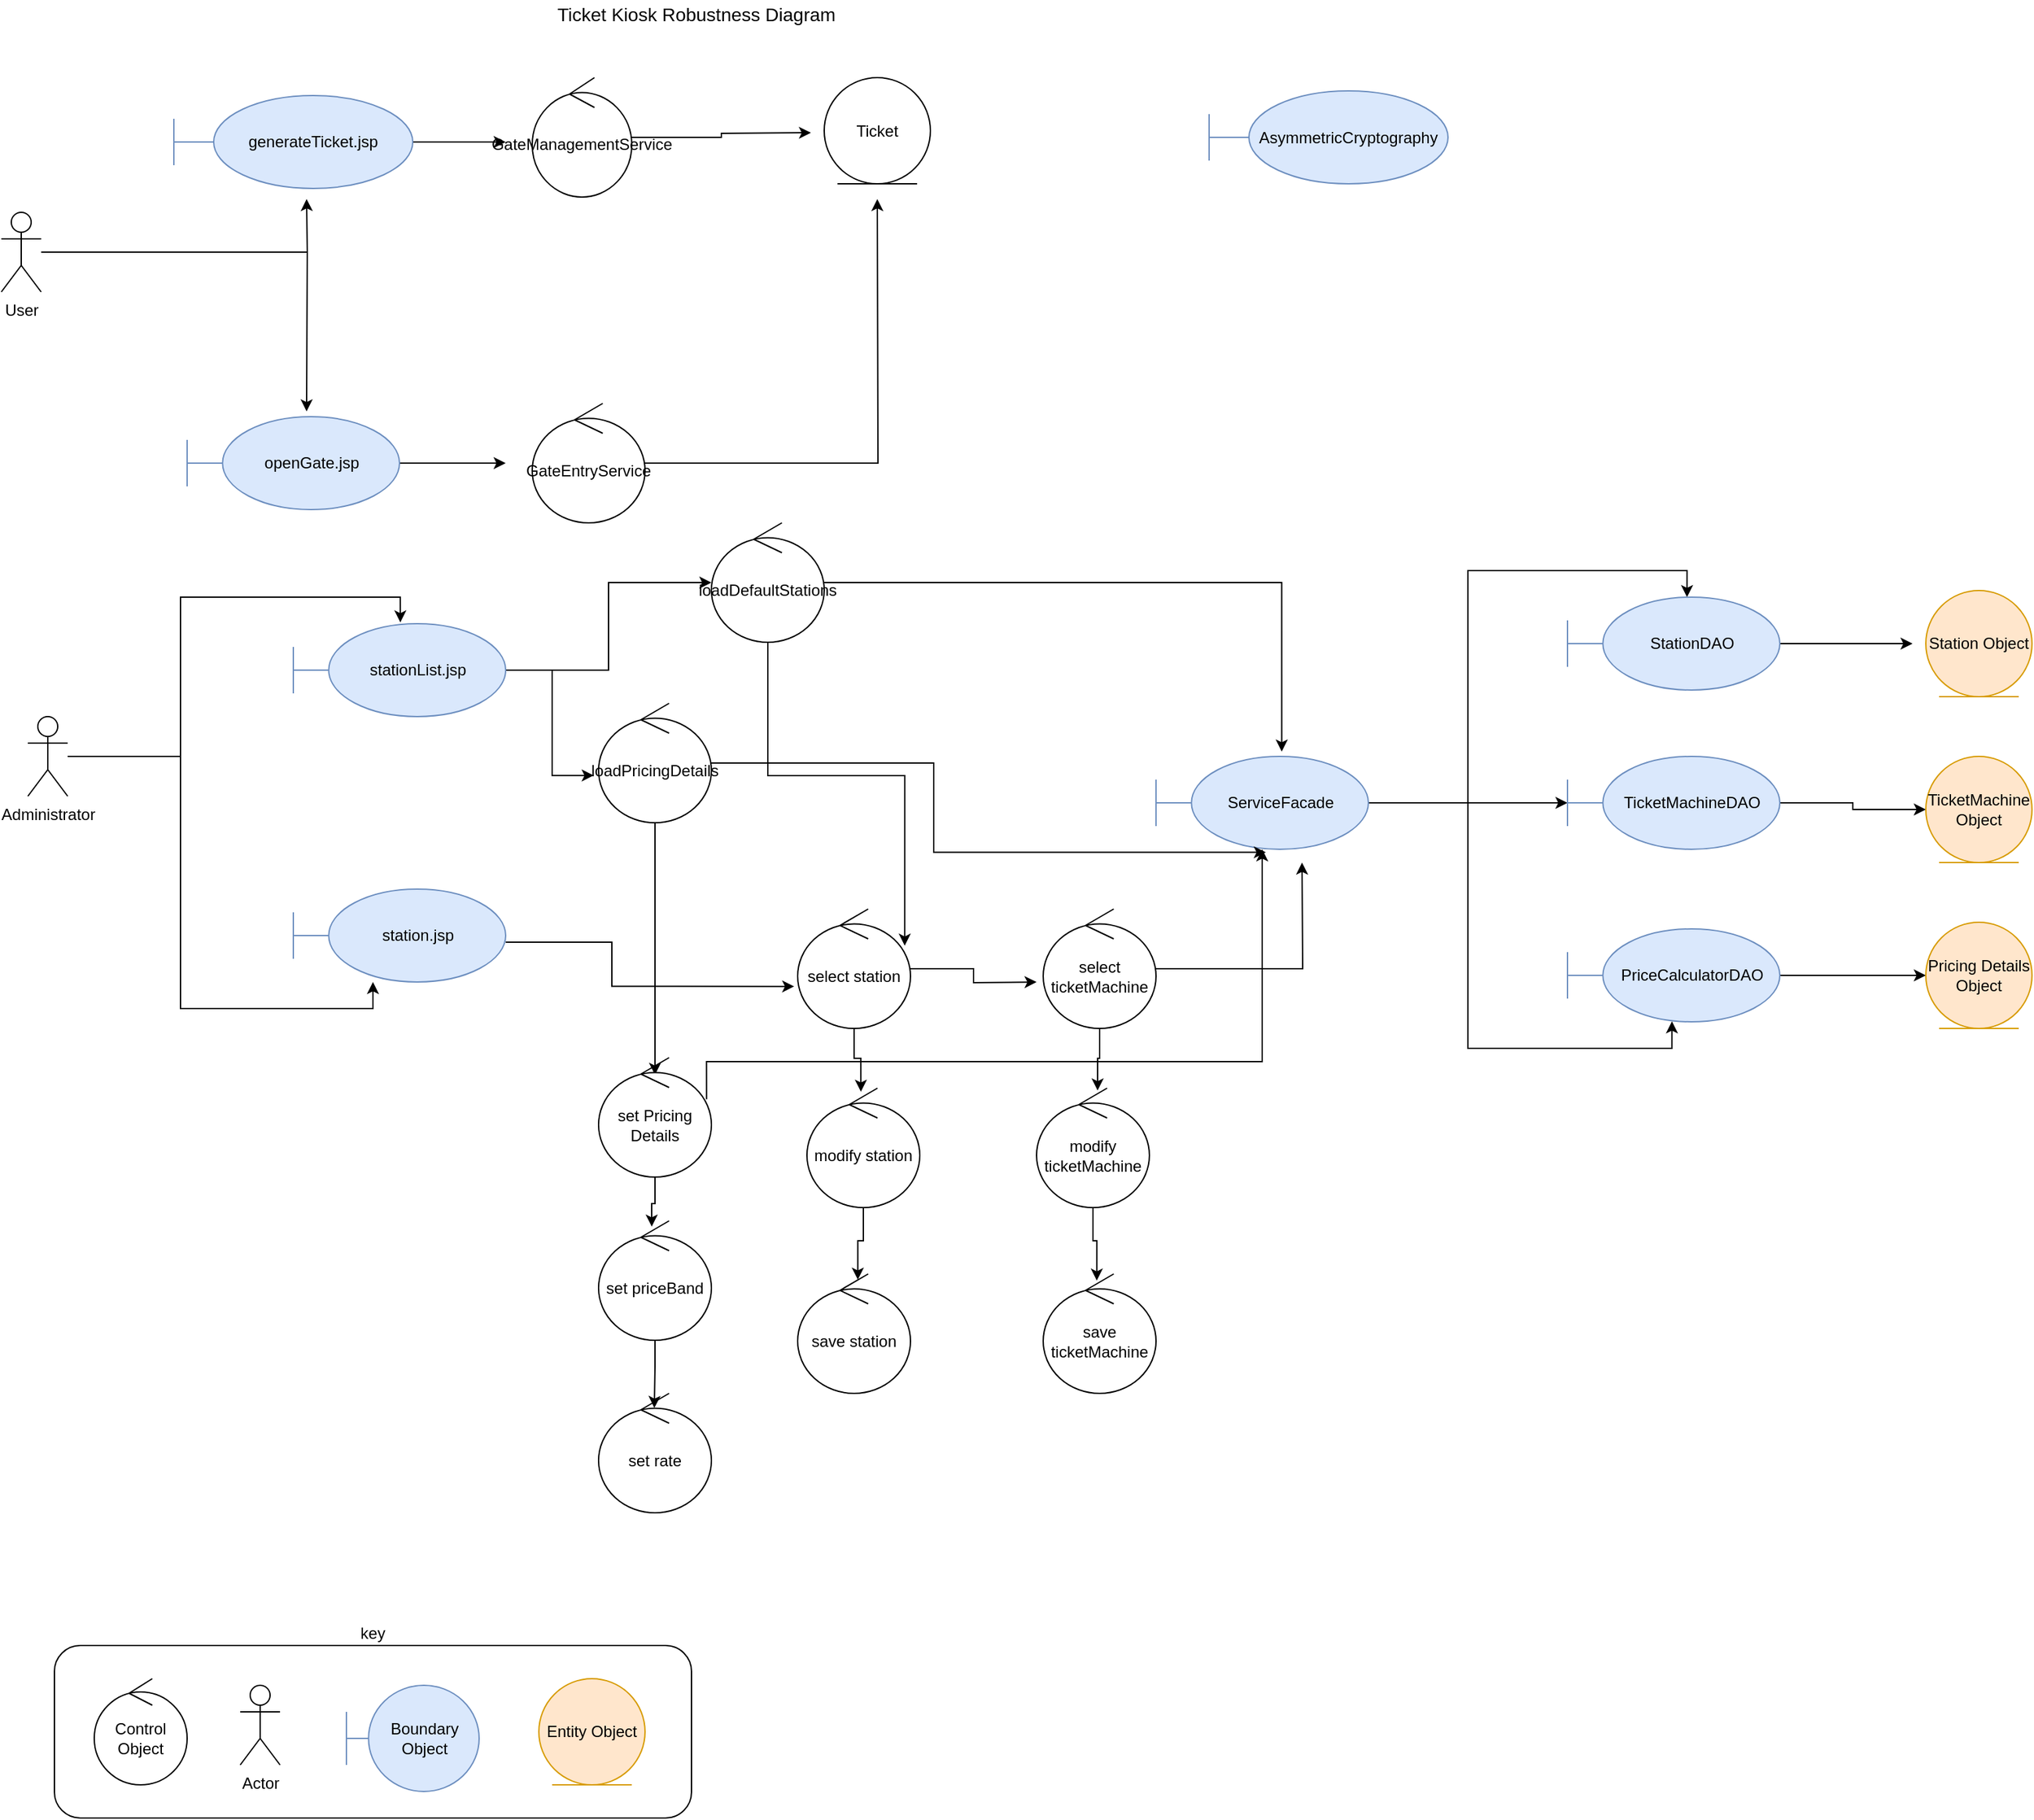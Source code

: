 <mxfile version="14.9.6" type="device"><diagram id="04a45fe4-77d9-99a5-3fdb-36b63ed5cee6" name="Page-1"><mxGraphModel dx="768" dy="482" grid="1" gridSize="10" guides="1" tooltips="1" connect="1" arrows="1" fold="1" page="1" pageScale="1" pageWidth="2336" pageHeight="1654" background="#ffffff" math="0" shadow="0"><root><mxCell id="0"/><mxCell id="1" parent="0"/><mxCell id="15" value="key" style="rounded=1;whiteSpace=wrap;html=1;labelPosition=center;verticalLabelPosition=top;align=center;verticalAlign=bottom;" parent="1" vertex="1"><mxGeometry x="70" y="1270" width="480" height="130" as="geometry"/></mxCell><mxCell id="11" value="Control Object" style="ellipse;shape=umlControl;whiteSpace=wrap;html=1;" parent="1" vertex="1"><mxGeometry x="100" y="1295" width="70" height="80" as="geometry"/></mxCell><mxCell id="12" value="Actor" style="shape=umlActor;verticalLabelPosition=bottom;labelBackgroundColor=#ffffff;verticalAlign=top;html=1;" parent="1" vertex="1"><mxGeometry x="210" y="1300" width="30" height="60" as="geometry"/></mxCell><mxCell id="13" value="Boundary Object" style="shape=umlBoundary;whiteSpace=wrap;html=1;fillColor=#dae8fc;strokeColor=#6c8ebf;" parent="1" vertex="1"><mxGeometry x="290" y="1300" width="100" height="80" as="geometry"/></mxCell><mxCell id="14" value="Entity Object" style="ellipse;shape=umlEntity;whiteSpace=wrap;html=1;fillColor=#ffe6cc;strokeColor=#d79b00;" parent="1" vertex="1"><mxGeometry x="435" y="1295" width="80" height="80" as="geometry"/></mxCell><mxCell id="161" value="Ticket Kiosk Robustness Diagram" style="text;html=1;resizable=0;points=[];autosize=1;align=left;verticalAlign=top;spacingTop=-4;fontSize=14;" parent="1" vertex="1"><mxGeometry x="447" y="30" width="190" height="20" as="geometry"/></mxCell><mxCell id="4x723U9xZw3mfcuhFfPB-161" style="edgeStyle=orthogonalEdgeStyle;rounded=0;orthogonalLoop=1;jettySize=auto;html=1;" parent="1" source="3gwoYLyfr72Q69Z7RmqG-161" edge="1"><mxGeometry relative="1" as="geometry"><mxPoint x="260" y="180" as="targetPoint"/></mxGeometry></mxCell><mxCell id="4x723U9xZw3mfcuhFfPB-162" style="edgeStyle=orthogonalEdgeStyle;rounded=0;orthogonalLoop=1;jettySize=auto;html=1;" parent="1" source="3gwoYLyfr72Q69Z7RmqG-161" edge="1"><mxGeometry relative="1" as="geometry"><mxPoint x="260" y="340" as="targetPoint"/></mxGeometry></mxCell><mxCell id="3gwoYLyfr72Q69Z7RmqG-161" value="User" style="shape=umlActor;verticalLabelPosition=bottom;labelBackgroundColor=#ffffff;verticalAlign=top;html=1;" parent="1" vertex="1"><mxGeometry x="30" y="190" width="30" height="60" as="geometry"/></mxCell><mxCell id="4x723U9xZw3mfcuhFfPB-173" style="edgeStyle=orthogonalEdgeStyle;rounded=0;orthogonalLoop=1;jettySize=auto;html=1;" parent="1" source="3gwoYLyfr72Q69Z7RmqG-173" edge="1"><mxGeometry relative="1" as="geometry"><mxPoint x="410" y="379" as="targetPoint"/></mxGeometry></mxCell><mxCell id="3gwoYLyfr72Q69Z7RmqG-173" value="openGate.jsp" style="shape=umlBoundary;whiteSpace=wrap;html=1;fillColor=#dae8fc;strokeColor=#6c8ebf;" parent="1" vertex="1"><mxGeometry x="170" y="344" width="160" height="70" as="geometry"/></mxCell><mxCell id="3gwoYLyfr72Q69Z7RmqG-177" value="AsymmetricCryptography" style="shape=umlBoundary;whiteSpace=wrap;html=1;fillColor=#dae8fc;strokeColor=#6c8ebf;" parent="1" vertex="1"><mxGeometry x="940" y="98.5" width="180" height="70" as="geometry"/></mxCell><mxCell id="4x723U9xZw3mfcuhFfPB-171" style="edgeStyle=orthogonalEdgeStyle;rounded=0;orthogonalLoop=1;jettySize=auto;html=1;" parent="1" source="3gwoYLyfr72Q69Z7RmqG-180" edge="1"><mxGeometry relative="1" as="geometry"><mxPoint x="410" y="137" as="targetPoint"/></mxGeometry></mxCell><mxCell id="3gwoYLyfr72Q69Z7RmqG-180" value="generateTicket.jsp" style="shape=umlBoundary;whiteSpace=wrap;html=1;fillColor=#dae8fc;strokeColor=#6c8ebf;" parent="1" vertex="1"><mxGeometry x="160" y="102" width="180" height="70" as="geometry"/></mxCell><mxCell id="4x723U9xZw3mfcuhFfPB-172" style="edgeStyle=orthogonalEdgeStyle;rounded=0;orthogonalLoop=1;jettySize=auto;html=1;" parent="1" source="4x723U9xZw3mfcuhFfPB-163" edge="1"><mxGeometry relative="1" as="geometry"><mxPoint x="640" y="130" as="targetPoint"/></mxGeometry></mxCell><mxCell id="4x723U9xZw3mfcuhFfPB-163" value="GateManagementService" style="ellipse;shape=umlControl;whiteSpace=wrap;html=1;" parent="1" vertex="1"><mxGeometry x="430" y="88.5" width="75" height="90" as="geometry"/></mxCell><mxCell id="4x723U9xZw3mfcuhFfPB-164" value="Ticket" style="ellipse;shape=umlEntity;whiteSpace=wrap;html=1;" parent="1" vertex="1"><mxGeometry x="650" y="88.5" width="80" height="80" as="geometry"/></mxCell><mxCell id="4x723U9xZw3mfcuhFfPB-174" style="edgeStyle=orthogonalEdgeStyle;rounded=0;orthogonalLoop=1;jettySize=auto;html=1;" parent="1" source="4x723U9xZw3mfcuhFfPB-165" edge="1"><mxGeometry relative="1" as="geometry"><mxPoint x="690" y="180" as="targetPoint"/></mxGeometry></mxCell><mxCell id="4x723U9xZw3mfcuhFfPB-165" value="GateEntryService" style="ellipse;shape=umlControl;whiteSpace=wrap;html=1;" parent="1" vertex="1"><mxGeometry x="430" y="334" width="85" height="90" as="geometry"/></mxCell><mxCell id="dhty1Za8ARgpHukkZOpN-183" style="edgeStyle=orthogonalEdgeStyle;rounded=0;orthogonalLoop=1;jettySize=auto;html=1;entryX=0.504;entryY=-0.014;entryDx=0;entryDy=0;entryPerimeter=0;" edge="1" parent="1" source="dhty1Za8ARgpHukkZOpN-162" target="dhty1Za8ARgpHukkZOpN-167"><mxGeometry relative="1" as="geometry"/></mxCell><mxCell id="dhty1Za8ARgpHukkZOpN-184" style="edgeStyle=orthogonalEdgeStyle;rounded=0;orthogonalLoop=1;jettySize=auto;html=1;entryX=0.375;entryY=1;entryDx=0;entryDy=0;entryPerimeter=0;" edge="1" parent="1" source="dhty1Za8ARgpHukkZOpN-162" target="dhty1Za8ARgpHukkZOpN-168"><mxGeometry relative="1" as="geometry"/></mxCell><mxCell id="dhty1Za8ARgpHukkZOpN-162" value="Administrator" style="shape=umlActor;verticalLabelPosition=bottom;labelBackgroundColor=#ffffff;verticalAlign=top;html=1;" vertex="1" parent="1"><mxGeometry x="50" y="570" width="30" height="60" as="geometry"/></mxCell><mxCell id="dhty1Za8ARgpHukkZOpN-186" style="edgeStyle=orthogonalEdgeStyle;rounded=0;orthogonalLoop=1;jettySize=auto;html=1;" edge="1" parent="1" source="dhty1Za8ARgpHukkZOpN-167" target="dhty1Za8ARgpHukkZOpN-185"><mxGeometry relative="1" as="geometry"/></mxCell><mxCell id="dhty1Za8ARgpHukkZOpN-189" style="edgeStyle=orthogonalEdgeStyle;rounded=0;orthogonalLoop=1;jettySize=auto;html=1;entryX=-0.043;entryY=0.604;entryDx=0;entryDy=0;entryPerimeter=0;" edge="1" parent="1" source="dhty1Za8ARgpHukkZOpN-167" target="dhty1Za8ARgpHukkZOpN-188"><mxGeometry relative="1" as="geometry"/></mxCell><mxCell id="dhty1Za8ARgpHukkZOpN-167" value="stationList.jsp" style="shape=umlBoundary;whiteSpace=wrap;html=1;fillColor=#dae8fc;strokeColor=#6c8ebf;" vertex="1" parent="1"><mxGeometry x="250" y="500" width="160" height="70" as="geometry"/></mxCell><mxCell id="dhty1Za8ARgpHukkZOpN-193" style="edgeStyle=orthogonalEdgeStyle;rounded=0;orthogonalLoop=1;jettySize=auto;html=1;entryX=-0.031;entryY=0.648;entryDx=0;entryDy=0;entryPerimeter=0;" edge="1" parent="1" source="dhty1Za8ARgpHukkZOpN-168" target="dhty1Za8ARgpHukkZOpN-191"><mxGeometry relative="1" as="geometry"><Array as="points"><mxPoint x="490" y="740"/><mxPoint x="490" y="773"/></Array></mxGeometry></mxCell><mxCell id="dhty1Za8ARgpHukkZOpN-168" value="station.jsp" style="shape=umlBoundary;whiteSpace=wrap;html=1;fillColor=#dae8fc;strokeColor=#6c8ebf;" vertex="1" parent="1"><mxGeometry x="250" y="700" width="160" height="70" as="geometry"/></mxCell><mxCell id="dhty1Za8ARgpHukkZOpN-180" style="edgeStyle=orthogonalEdgeStyle;rounded=0;orthogonalLoop=1;jettySize=auto;html=1;entryX=0.563;entryY=0;entryDx=0;entryDy=0;entryPerimeter=0;" edge="1" parent="1" source="dhty1Za8ARgpHukkZOpN-169" target="dhty1Za8ARgpHukkZOpN-170"><mxGeometry relative="1" as="geometry"/></mxCell><mxCell id="dhty1Za8ARgpHukkZOpN-181" style="edgeStyle=orthogonalEdgeStyle;rounded=0;orthogonalLoop=1;jettySize=auto;html=1;" edge="1" parent="1" source="dhty1Za8ARgpHukkZOpN-169" target="dhty1Za8ARgpHukkZOpN-171"><mxGeometry relative="1" as="geometry"/></mxCell><mxCell id="dhty1Za8ARgpHukkZOpN-182" style="edgeStyle=orthogonalEdgeStyle;rounded=0;orthogonalLoop=1;jettySize=auto;html=1;entryX=0.492;entryY=0.995;entryDx=0;entryDy=0;entryPerimeter=0;" edge="1" parent="1" source="dhty1Za8ARgpHukkZOpN-169" target="dhty1Za8ARgpHukkZOpN-172"><mxGeometry relative="1" as="geometry"/></mxCell><mxCell id="dhty1Za8ARgpHukkZOpN-169" value="ServiceFacade" style="shape=umlBoundary;whiteSpace=wrap;html=1;fillColor=#dae8fc;strokeColor=#6c8ebf;" vertex="1" parent="1"><mxGeometry x="900" y="600" width="160" height="70" as="geometry"/></mxCell><mxCell id="dhty1Za8ARgpHukkZOpN-174" style="edgeStyle=orthogonalEdgeStyle;rounded=0;orthogonalLoop=1;jettySize=auto;html=1;" edge="1" parent="1" source="dhty1Za8ARgpHukkZOpN-170"><mxGeometry relative="1" as="geometry"><mxPoint x="1470" y="515" as="targetPoint"/></mxGeometry></mxCell><mxCell id="dhty1Za8ARgpHukkZOpN-170" value="StationDAO" style="shape=umlBoundary;whiteSpace=wrap;html=1;fillColor=#dae8fc;strokeColor=#6c8ebf;" vertex="1" parent="1"><mxGeometry x="1210" y="480" width="160" height="70" as="geometry"/></mxCell><mxCell id="dhty1Za8ARgpHukkZOpN-177" style="edgeStyle=orthogonalEdgeStyle;rounded=0;orthogonalLoop=1;jettySize=auto;html=1;entryX=0;entryY=0.5;entryDx=0;entryDy=0;" edge="1" parent="1" source="dhty1Za8ARgpHukkZOpN-171" target="dhty1Za8ARgpHukkZOpN-175"><mxGeometry relative="1" as="geometry"/></mxCell><mxCell id="dhty1Za8ARgpHukkZOpN-171" value="TicketMachineDAO" style="shape=umlBoundary;whiteSpace=wrap;html=1;fillColor=#dae8fc;strokeColor=#6c8ebf;" vertex="1" parent="1"><mxGeometry x="1210" y="600" width="160" height="70" as="geometry"/></mxCell><mxCell id="dhty1Za8ARgpHukkZOpN-178" style="edgeStyle=orthogonalEdgeStyle;rounded=0;orthogonalLoop=1;jettySize=auto;html=1;entryX=0;entryY=0.5;entryDx=0;entryDy=0;" edge="1" parent="1" source="dhty1Za8ARgpHukkZOpN-172" target="dhty1Za8ARgpHukkZOpN-176"><mxGeometry relative="1" as="geometry"/></mxCell><mxCell id="dhty1Za8ARgpHukkZOpN-172" value="PriceCalculatorDAO" style="shape=umlBoundary;whiteSpace=wrap;html=1;fillColor=#dae8fc;strokeColor=#6c8ebf;" vertex="1" parent="1"><mxGeometry x="1210" y="730" width="160" height="70" as="geometry"/></mxCell><mxCell id="dhty1Za8ARgpHukkZOpN-173" value="Station Object" style="ellipse;shape=umlEntity;whiteSpace=wrap;html=1;fillColor=#ffe6cc;strokeColor=#d79b00;" vertex="1" parent="1"><mxGeometry x="1480" y="475" width="80" height="80" as="geometry"/></mxCell><mxCell id="dhty1Za8ARgpHukkZOpN-175" value="TicketMachine Object" style="ellipse;shape=umlEntity;whiteSpace=wrap;html=1;fillColor=#ffe6cc;strokeColor=#d79b00;" vertex="1" parent="1"><mxGeometry x="1480" y="600" width="80" height="80" as="geometry"/></mxCell><mxCell id="dhty1Za8ARgpHukkZOpN-176" value="Pricing Details Object" style="ellipse;shape=umlEntity;whiteSpace=wrap;html=1;fillColor=#ffe6cc;strokeColor=#d79b00;" vertex="1" parent="1"><mxGeometry x="1480" y="725" width="80" height="80" as="geometry"/></mxCell><mxCell id="dhty1Za8ARgpHukkZOpN-187" style="edgeStyle=orthogonalEdgeStyle;rounded=0;orthogonalLoop=1;jettySize=auto;html=1;entryX=0.592;entryY=-0.052;entryDx=0;entryDy=0;entryPerimeter=0;" edge="1" parent="1" source="dhty1Za8ARgpHukkZOpN-185" target="dhty1Za8ARgpHukkZOpN-169"><mxGeometry relative="1" as="geometry"/></mxCell><mxCell id="dhty1Za8ARgpHukkZOpN-199" style="edgeStyle=orthogonalEdgeStyle;rounded=0;orthogonalLoop=1;jettySize=auto;html=1;entryX=0.949;entryY=0.307;entryDx=0;entryDy=0;entryPerimeter=0;" edge="1" parent="1" source="dhty1Za8ARgpHukkZOpN-185" target="dhty1Za8ARgpHukkZOpN-191"><mxGeometry relative="1" as="geometry"/></mxCell><mxCell id="dhty1Za8ARgpHukkZOpN-185" value="loadDefaultStations" style="ellipse;shape=umlControl;whiteSpace=wrap;html=1;" vertex="1" parent="1"><mxGeometry x="565" y="424" width="85" height="90" as="geometry"/></mxCell><mxCell id="dhty1Za8ARgpHukkZOpN-190" style="edgeStyle=orthogonalEdgeStyle;rounded=0;orthogonalLoop=1;jettySize=auto;html=1;entryX=0.517;entryY=1.033;entryDx=0;entryDy=0;entryPerimeter=0;" edge="1" parent="1" source="dhty1Za8ARgpHukkZOpN-188" target="dhty1Za8ARgpHukkZOpN-169"><mxGeometry relative="1" as="geometry"/></mxCell><mxCell id="dhty1Za8ARgpHukkZOpN-206" style="edgeStyle=orthogonalEdgeStyle;rounded=0;orthogonalLoop=1;jettySize=auto;html=1;" edge="1" parent="1" source="dhty1Za8ARgpHukkZOpN-188"><mxGeometry relative="1" as="geometry"><mxPoint x="522.5" y="840" as="targetPoint"/></mxGeometry></mxCell><mxCell id="dhty1Za8ARgpHukkZOpN-188" value="loadPricingDetails" style="ellipse;shape=umlControl;whiteSpace=wrap;html=1;" vertex="1" parent="1"><mxGeometry x="480" y="560" width="85" height="90" as="geometry"/></mxCell><mxCell id="dhty1Za8ARgpHukkZOpN-196" style="edgeStyle=orthogonalEdgeStyle;rounded=0;orthogonalLoop=1;jettySize=auto;html=1;entryX=0.478;entryY=0.03;entryDx=0;entryDy=0;entryPerimeter=0;" edge="1" parent="1" source="dhty1Za8ARgpHukkZOpN-191" target="dhty1Za8ARgpHukkZOpN-192"><mxGeometry relative="1" as="geometry"/></mxCell><mxCell id="dhty1Za8ARgpHukkZOpN-200" style="edgeStyle=orthogonalEdgeStyle;rounded=0;orthogonalLoop=1;jettySize=auto;html=1;" edge="1" parent="1" source="dhty1Za8ARgpHukkZOpN-191"><mxGeometry relative="1" as="geometry"><mxPoint x="810" y="770" as="targetPoint"/></mxGeometry></mxCell><mxCell id="dhty1Za8ARgpHukkZOpN-191" value="select station" style="ellipse;shape=umlControl;whiteSpace=wrap;html=1;" vertex="1" parent="1"><mxGeometry x="630" y="715" width="85" height="90" as="geometry"/></mxCell><mxCell id="dhty1Za8ARgpHukkZOpN-197" style="edgeStyle=orthogonalEdgeStyle;rounded=0;orthogonalLoop=1;jettySize=auto;html=1;entryX=0.533;entryY=0.048;entryDx=0;entryDy=0;entryPerimeter=0;" edge="1" parent="1" source="dhty1Za8ARgpHukkZOpN-192" target="dhty1Za8ARgpHukkZOpN-195"><mxGeometry relative="1" as="geometry"/></mxCell><mxCell id="dhty1Za8ARgpHukkZOpN-192" value="modify station" style="ellipse;shape=umlControl;whiteSpace=wrap;html=1;" vertex="1" parent="1"><mxGeometry x="637" y="850" width="85" height="90" as="geometry"/></mxCell><mxCell id="dhty1Za8ARgpHukkZOpN-195" value="save station" style="ellipse;shape=umlControl;whiteSpace=wrap;html=1;" vertex="1" parent="1"><mxGeometry x="630" y="990" width="85" height="90" as="geometry"/></mxCell><mxCell id="dhty1Za8ARgpHukkZOpN-201" style="edgeStyle=orthogonalEdgeStyle;rounded=0;orthogonalLoop=1;jettySize=auto;html=1;" edge="1" parent="1" source="dhty1Za8ARgpHukkZOpN-198"><mxGeometry relative="1" as="geometry"><mxPoint x="1010" y="680" as="targetPoint"/></mxGeometry></mxCell><mxCell id="dhty1Za8ARgpHukkZOpN-204" style="edgeStyle=orthogonalEdgeStyle;rounded=0;orthogonalLoop=1;jettySize=auto;html=1;entryX=0.541;entryY=0.019;entryDx=0;entryDy=0;entryPerimeter=0;" edge="1" parent="1" source="dhty1Za8ARgpHukkZOpN-198" target="dhty1Za8ARgpHukkZOpN-202"><mxGeometry relative="1" as="geometry"/></mxCell><mxCell id="dhty1Za8ARgpHukkZOpN-198" value="select ticketMachine" style="ellipse;shape=umlControl;whiteSpace=wrap;html=1;" vertex="1" parent="1"><mxGeometry x="815" y="715" width="85" height="90" as="geometry"/></mxCell><mxCell id="dhty1Za8ARgpHukkZOpN-205" style="edgeStyle=orthogonalEdgeStyle;rounded=0;orthogonalLoop=1;jettySize=auto;html=1;entryX=0.475;entryY=0.056;entryDx=0;entryDy=0;entryPerimeter=0;" edge="1" parent="1" source="dhty1Za8ARgpHukkZOpN-202" target="dhty1Za8ARgpHukkZOpN-203"><mxGeometry relative="1" as="geometry"/></mxCell><mxCell id="dhty1Za8ARgpHukkZOpN-202" value="modify ticketMachine" style="ellipse;shape=umlControl;whiteSpace=wrap;html=1;" vertex="1" parent="1"><mxGeometry x="810" y="850" width="85" height="90" as="geometry"/></mxCell><mxCell id="dhty1Za8ARgpHukkZOpN-203" value="save ticketMachine" style="ellipse;shape=umlControl;whiteSpace=wrap;html=1;" vertex="1" parent="1"><mxGeometry x="815" y="990" width="85" height="90" as="geometry"/></mxCell><mxCell id="dhty1Za8ARgpHukkZOpN-210" style="edgeStyle=orthogonalEdgeStyle;rounded=0;orthogonalLoop=1;jettySize=auto;html=1;entryX=0.471;entryY=0.048;entryDx=0;entryDy=0;entryPerimeter=0;" edge="1" parent="1" source="dhty1Za8ARgpHukkZOpN-207" target="dhty1Za8ARgpHukkZOpN-208"><mxGeometry relative="1" as="geometry"/></mxCell><mxCell id="dhty1Za8ARgpHukkZOpN-212" style="edgeStyle=orthogonalEdgeStyle;rounded=0;orthogonalLoop=1;jettySize=auto;html=1;exitX=0.957;exitY=0.348;exitDx=0;exitDy=0;exitPerimeter=0;" edge="1" parent="1" source="dhty1Za8ARgpHukkZOpN-207" target="dhty1Za8ARgpHukkZOpN-169"><mxGeometry relative="1" as="geometry"><Array as="points"><mxPoint x="561" y="830"/><mxPoint x="980" y="830"/></Array></mxGeometry></mxCell><mxCell id="dhty1Za8ARgpHukkZOpN-207" value="set Pricing Details" style="ellipse;shape=umlControl;whiteSpace=wrap;html=1;" vertex="1" parent="1"><mxGeometry x="480" y="827" width="85" height="90" as="geometry"/></mxCell><mxCell id="dhty1Za8ARgpHukkZOpN-211" style="edgeStyle=orthogonalEdgeStyle;rounded=0;orthogonalLoop=1;jettySize=auto;html=1;entryX=0.494;entryY=0.122;entryDx=0;entryDy=0;entryPerimeter=0;" edge="1" parent="1" source="dhty1Za8ARgpHukkZOpN-208" target="dhty1Za8ARgpHukkZOpN-209"><mxGeometry relative="1" as="geometry"/></mxCell><mxCell id="dhty1Za8ARgpHukkZOpN-208" value="set priceBand" style="ellipse;shape=umlControl;whiteSpace=wrap;html=1;" vertex="1" parent="1"><mxGeometry x="480" y="950" width="85" height="90" as="geometry"/></mxCell><mxCell id="dhty1Za8ARgpHukkZOpN-209" value="set rate" style="ellipse;shape=umlControl;whiteSpace=wrap;html=1;" vertex="1" parent="1"><mxGeometry x="480" y="1080" width="85" height="90" as="geometry"/></mxCell></root></mxGraphModel></diagram></mxfile>